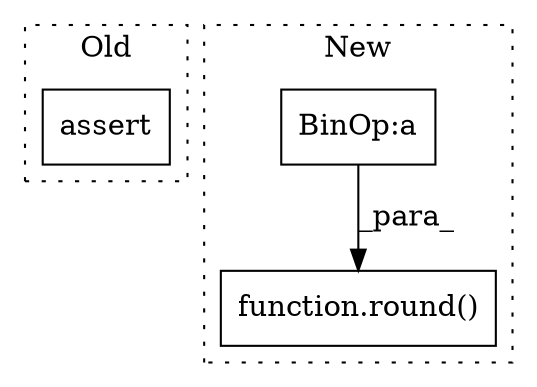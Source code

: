 digraph G {
subgraph cluster0 {
1 [label="assert" a="65" s="1180" l="7" shape="box"];
label = "Old";
style="dotted";
}
subgraph cluster1 {
2 [label="function.round()" a="75" s="1256,1295" l="6,1" shape="box"];
3 [label="BinOp:a" a="82" s="1281" l="3" shape="box"];
label = "New";
style="dotted";
}
3 -> 2 [label="_para_"];
}